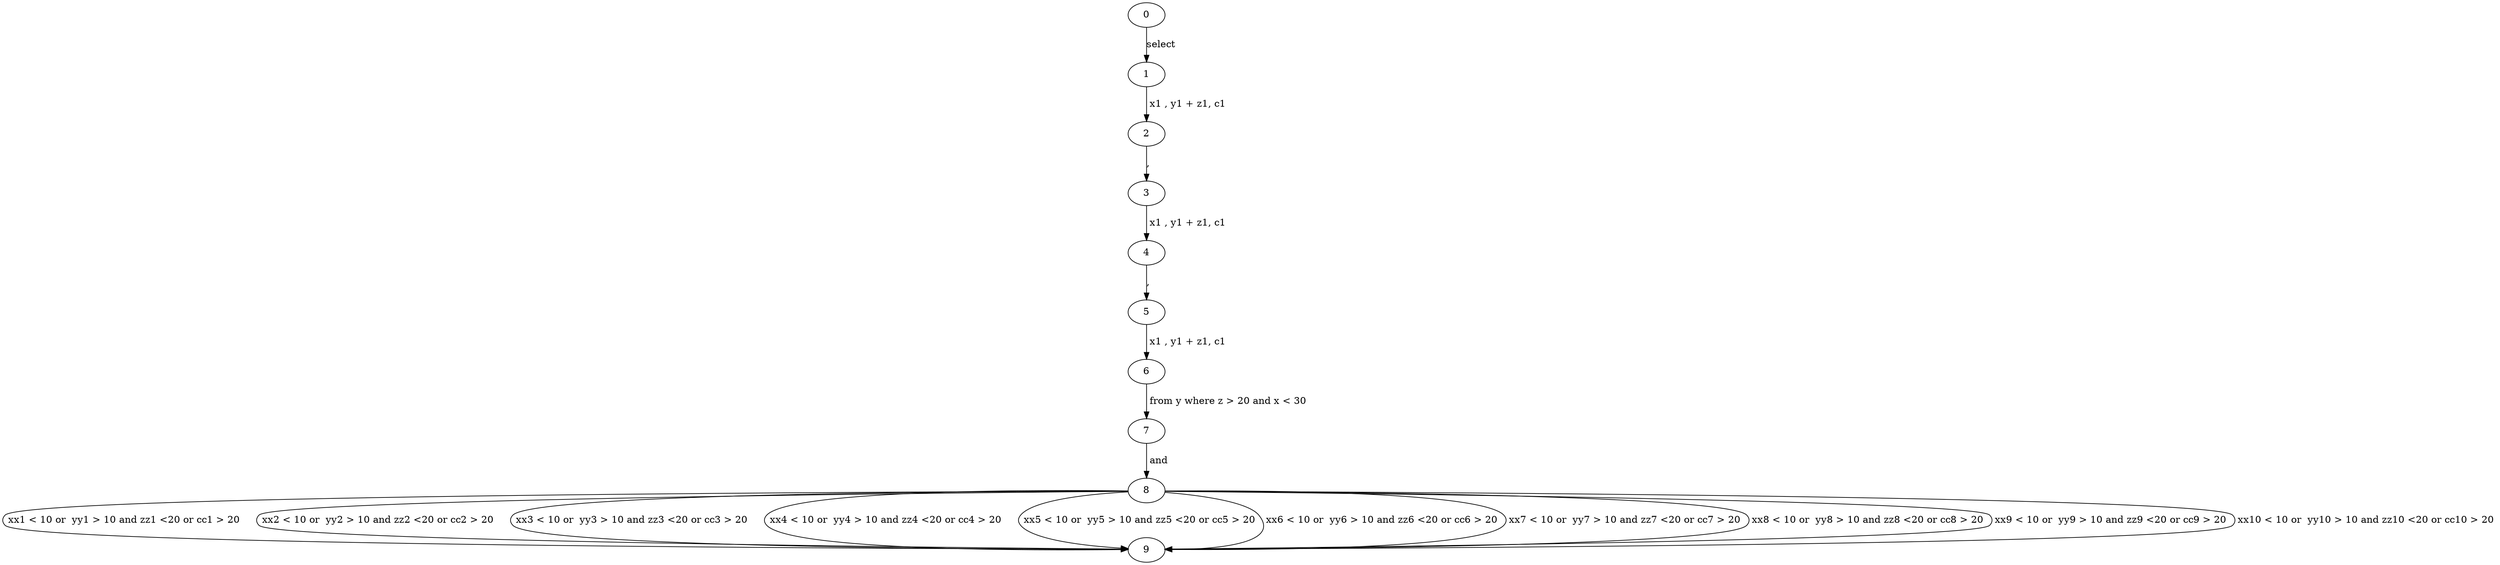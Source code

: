 digraph G {
0 ;
1 ;
2 ;
3 ;
4 ;
5 ;
6 ;
7 ;
8 ;
9 ;
0 -> 1 [ label="select "];
1 -> 2 [ label=" x1 , y1 + z1, c1 "];
2 -> 3 [ label=","];
3 -> 4 [ label=" x1 , y1 + z1, c1 "];
4 -> 5 [ label=","];
5 -> 6 [ label=" x1 , y1 + z1, c1 "];
6 -> 7 [ label=" from y where z > 20 and x < 30"];
7 -> 8 [ label=" and "];
8 -> 9 [ label=" xx1 < 10 or  yy1 > 10 and zz1 <20 or cc1 > 20 "];
8 -> 9 [ label=" xx2 < 10 or  yy2 > 10 and zz2 <20 or cc2 > 20 "];
8 -> 9 [ label=" xx3 < 10 or  yy3 > 10 and zz3 <20 or cc3 > 20 "];
8 -> 9 [ label=" xx4 < 10 or  yy4 > 10 and zz4 <20 or cc4 > 20 "];
8 -> 9 [ label=" xx5 < 10 or  yy5 > 10 and zz5 <20 or cc5 > 20 "];
8 -> 9 [ label=" xx6 < 10 or  yy6 > 10 and zz6 <20 or cc6 > 20 "];
8 -> 9 [ label=" xx7 < 10 or  yy7 > 10 and zz7 <20 or cc7 > 20 "];
8 -> 9 [ label=" xx8 < 10 or  yy8 > 10 and zz8 <20 or cc8 > 20 "];
8 -> 9 [ label=" xx9 < 10 or  yy9 > 10 and zz9 <20 or cc9 > 20 "];
8 -> 9 [ label=" xx10 < 10 or  yy10 > 10 and zz10 <20 or cc10 > 20 "];
}
